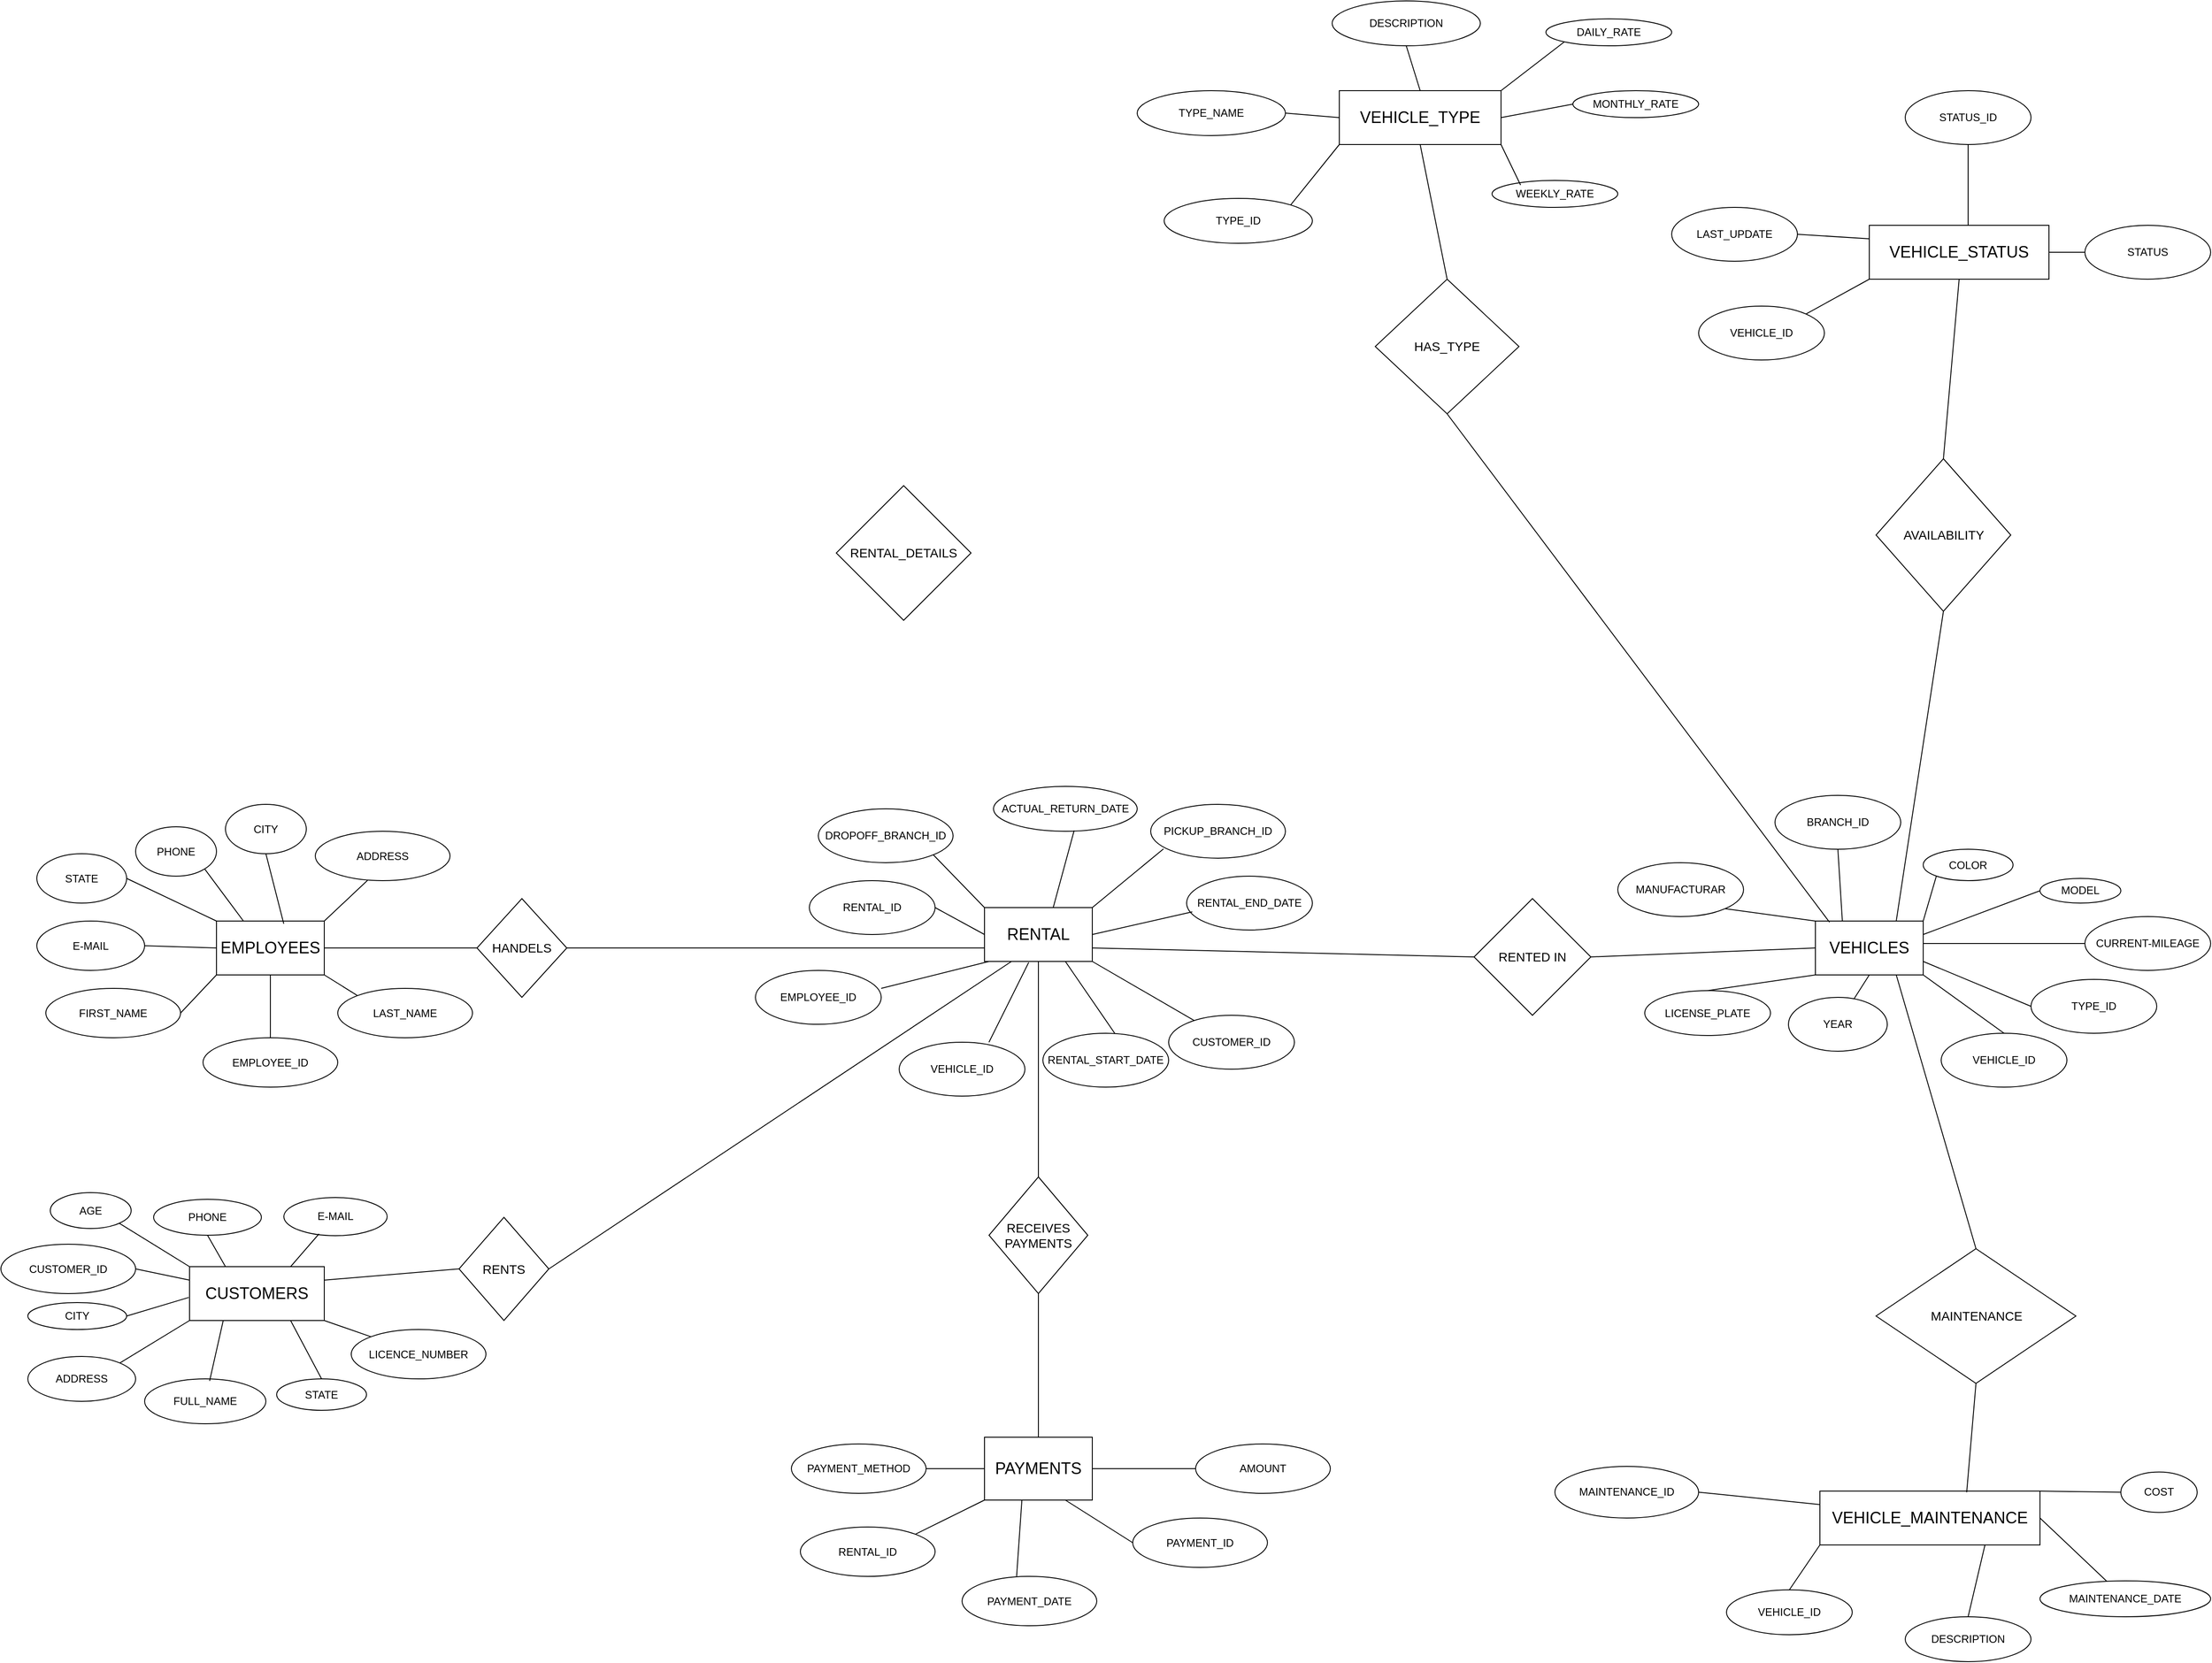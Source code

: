 <mxfile version="24.7.17">
  <diagram id="C5RBs43oDa-KdzZeNtuy" name="Page-1">
    <mxGraphModel dx="2550" dy="1856" grid="1" gridSize="10" guides="1" tooltips="1" connect="1" arrows="1" fold="1" page="1" pageScale="1" pageWidth="827" pageHeight="1169" math="0" shadow="0">
      <root>
        <mxCell id="WIyWlLk6GJQsqaUBKTNV-0" />
        <mxCell id="WIyWlLk6GJQsqaUBKTNV-1" parent="WIyWlLk6GJQsqaUBKTNV-0" />
        <mxCell id="lY9ykRblTHQBcWYiNTN7-0" value="&lt;font style=&quot;font-size: 18px;&quot;&gt;RENTAL&lt;/font&gt;" style="rounded=0;whiteSpace=wrap;html=1;direction=west;" vertex="1" parent="WIyWlLk6GJQsqaUBKTNV-1">
          <mxGeometry x="275" y="240" width="120" height="60" as="geometry" />
        </mxCell>
        <mxCell id="lY9ykRblTHQBcWYiNTN7-1" value="RENTAL_END_DATE" style="ellipse;whiteSpace=wrap;html=1;" vertex="1" parent="WIyWlLk6GJQsqaUBKTNV-1">
          <mxGeometry x="500" y="205" width="140" height="60" as="geometry" />
        </mxCell>
        <mxCell id="lY9ykRblTHQBcWYiNTN7-2" value="" style="endArrow=none;html=1;rounded=0;entryX=0.045;entryY=0.662;entryDx=0;entryDy=0;entryPerimeter=0;exitX=0;exitY=0.5;exitDx=0;exitDy=0;" edge="1" parent="WIyWlLk6GJQsqaUBKTNV-1" source="lY9ykRblTHQBcWYiNTN7-0" target="lY9ykRblTHQBcWYiNTN7-1">
          <mxGeometry width="50" height="50" relative="1" as="geometry">
            <mxPoint x="380" y="310" as="sourcePoint" />
            <mxPoint x="430" y="260" as="targetPoint" />
          </mxGeometry>
        </mxCell>
        <mxCell id="lY9ykRblTHQBcWYiNTN7-3" value="RENTAL_START_DATE" style="ellipse;whiteSpace=wrap;html=1;" vertex="1" parent="WIyWlLk6GJQsqaUBKTNV-1">
          <mxGeometry x="340" y="380" width="140" height="60" as="geometry" />
        </mxCell>
        <mxCell id="lY9ykRblTHQBcWYiNTN7-4" value="" style="endArrow=none;html=1;rounded=0;entryX=0.25;entryY=0;entryDx=0;entryDy=0;exitX=0.571;exitY=0;exitDx=0;exitDy=0;exitPerimeter=0;" edge="1" parent="WIyWlLk6GJQsqaUBKTNV-1" source="lY9ykRblTHQBcWYiNTN7-3" target="lY9ykRblTHQBcWYiNTN7-0">
          <mxGeometry width="50" height="50" relative="1" as="geometry">
            <mxPoint x="410" y="330" as="sourcePoint" />
            <mxPoint x="460" y="280" as="targetPoint" />
          </mxGeometry>
        </mxCell>
        <mxCell id="lY9ykRblTHQBcWYiNTN7-6" value="RENTAL_ID" style="ellipse;whiteSpace=wrap;html=1;" vertex="1" parent="WIyWlLk6GJQsqaUBKTNV-1">
          <mxGeometry x="80" y="210" width="140" height="60" as="geometry" />
        </mxCell>
        <mxCell id="lY9ykRblTHQBcWYiNTN7-7" value="ACTUAL_RETURN_DATE" style="ellipse;whiteSpace=wrap;html=1;" vertex="1" parent="WIyWlLk6GJQsqaUBKTNV-1">
          <mxGeometry x="285" y="105" width="160" height="50" as="geometry" />
        </mxCell>
        <mxCell id="lY9ykRblTHQBcWYiNTN7-9" value="" style="endArrow=none;html=1;rounded=0;exitX=0.561;exitY=0.986;exitDx=0;exitDy=0;exitPerimeter=0;entryX=0.362;entryY=1.005;entryDx=0;entryDy=0;entryPerimeter=0;" edge="1" parent="WIyWlLk6GJQsqaUBKTNV-1" source="lY9ykRblTHQBcWYiNTN7-7" target="lY9ykRblTHQBcWYiNTN7-0">
          <mxGeometry width="50" height="50" relative="1" as="geometry">
            <mxPoint x="410" y="330" as="sourcePoint" />
            <mxPoint x="460" y="280" as="targetPoint" />
          </mxGeometry>
        </mxCell>
        <mxCell id="lY9ykRblTHQBcWYiNTN7-11" value="" style="endArrow=none;html=1;rounded=0;exitX=1;exitY=0.5;exitDx=0;exitDy=0;entryX=1;entryY=0.5;entryDx=0;entryDy=0;" edge="1" parent="WIyWlLk6GJQsqaUBKTNV-1" source="lY9ykRblTHQBcWYiNTN7-6" target="lY9ykRblTHQBcWYiNTN7-0">
          <mxGeometry width="50" height="50" relative="1" as="geometry">
            <mxPoint x="410" y="330" as="sourcePoint" />
            <mxPoint x="460" y="280" as="targetPoint" />
          </mxGeometry>
        </mxCell>
        <mxCell id="lY9ykRblTHQBcWYiNTN7-12" value="EMPLOYEE_ID" style="ellipse;whiteSpace=wrap;html=1;" vertex="1" parent="WIyWlLk6GJQsqaUBKTNV-1">
          <mxGeometry x="20" y="310" width="140" height="60" as="geometry" />
        </mxCell>
        <mxCell id="lY9ykRblTHQBcWYiNTN7-13" value="" style="endArrow=none;html=1;rounded=0;exitX=1;exitY=0.333;exitDx=0;exitDy=0;exitPerimeter=0;" edge="1" parent="WIyWlLk6GJQsqaUBKTNV-1" source="lY9ykRblTHQBcWYiNTN7-12">
          <mxGeometry width="50" height="50" relative="1" as="geometry">
            <mxPoint x="410" y="330" as="sourcePoint" />
            <mxPoint x="280" y="300" as="targetPoint" />
          </mxGeometry>
        </mxCell>
        <mxCell id="lY9ykRblTHQBcWYiNTN7-14" value="CUSTOMER_ID" style="ellipse;whiteSpace=wrap;html=1;" vertex="1" parent="WIyWlLk6GJQsqaUBKTNV-1">
          <mxGeometry x="480" y="360" width="140" height="60" as="geometry" />
        </mxCell>
        <mxCell id="lY9ykRblTHQBcWYiNTN7-15" value="" style="endArrow=none;html=1;rounded=0;exitX=0;exitY=0;exitDx=0;exitDy=0;" edge="1" parent="WIyWlLk6GJQsqaUBKTNV-1" source="lY9ykRblTHQBcWYiNTN7-0" target="lY9ykRblTHQBcWYiNTN7-14">
          <mxGeometry width="50" height="50" relative="1" as="geometry">
            <mxPoint x="410" y="330" as="sourcePoint" />
            <mxPoint x="460" y="280" as="targetPoint" />
          </mxGeometry>
        </mxCell>
        <mxCell id="lY9ykRblTHQBcWYiNTN7-18" value="VEHICLE_ID" style="ellipse;whiteSpace=wrap;html=1;" vertex="1" parent="WIyWlLk6GJQsqaUBKTNV-1">
          <mxGeometry x="180" y="390" width="140" height="60" as="geometry" />
        </mxCell>
        <mxCell id="lY9ykRblTHQBcWYiNTN7-19" value="DROPOFF_BRANCH_ID" style="ellipse;whiteSpace=wrap;html=1;" vertex="1" parent="WIyWlLk6GJQsqaUBKTNV-1">
          <mxGeometry x="90" y="130" width="150" height="60" as="geometry" />
        </mxCell>
        <mxCell id="lY9ykRblTHQBcWYiNTN7-20" value="" style="endArrow=none;html=1;rounded=0;exitX=0.714;exitY=0;exitDx=0;exitDy=0;exitPerimeter=0;entryX=0.59;entryY=-0.018;entryDx=0;entryDy=0;entryPerimeter=0;" edge="1" parent="WIyWlLk6GJQsqaUBKTNV-1" source="lY9ykRblTHQBcWYiNTN7-18" target="lY9ykRblTHQBcWYiNTN7-0">
          <mxGeometry width="50" height="50" relative="1" as="geometry">
            <mxPoint x="390" y="310" as="sourcePoint" />
            <mxPoint x="440" y="260" as="targetPoint" />
          </mxGeometry>
        </mxCell>
        <mxCell id="lY9ykRblTHQBcWYiNTN7-23" value="" style="endArrow=none;html=1;rounded=0;exitX=1;exitY=1;exitDx=0;exitDy=0;entryX=1;entryY=1;entryDx=0;entryDy=0;" edge="1" parent="WIyWlLk6GJQsqaUBKTNV-1" source="lY9ykRblTHQBcWYiNTN7-19" target="lY9ykRblTHQBcWYiNTN7-0">
          <mxGeometry width="50" height="50" relative="1" as="geometry">
            <mxPoint x="390" y="310" as="sourcePoint" />
            <mxPoint x="440" y="260" as="targetPoint" />
          </mxGeometry>
        </mxCell>
        <mxCell id="lY9ykRblTHQBcWYiNTN7-24" value="PICKUP_BRANCH_ID" style="ellipse;whiteSpace=wrap;html=1;" vertex="1" parent="WIyWlLk6GJQsqaUBKTNV-1">
          <mxGeometry x="460" y="125" width="150" height="60" as="geometry" />
        </mxCell>
        <mxCell id="lY9ykRblTHQBcWYiNTN7-27" value="" style="endArrow=none;html=1;rounded=0;entryX=0.095;entryY=0.827;entryDx=0;entryDy=0;entryPerimeter=0;exitX=0;exitY=1;exitDx=0;exitDy=0;" edge="1" parent="WIyWlLk6GJQsqaUBKTNV-1" source="lY9ykRblTHQBcWYiNTN7-0" target="lY9ykRblTHQBcWYiNTN7-24">
          <mxGeometry width="50" height="50" relative="1" as="geometry">
            <mxPoint x="390" y="310" as="sourcePoint" />
            <mxPoint x="440" y="260" as="targetPoint" />
          </mxGeometry>
        </mxCell>
        <mxCell id="lY9ykRblTHQBcWYiNTN7-28" value="" style="endArrow=none;html=1;rounded=0;entryX=0.5;entryY=0;entryDx=0;entryDy=0;exitX=0.5;exitY=0;exitDx=0;exitDy=0;" edge="1" parent="WIyWlLk6GJQsqaUBKTNV-1" source="lY9ykRblTHQBcWYiNTN7-29" target="lY9ykRblTHQBcWYiNTN7-0">
          <mxGeometry width="50" height="50" relative="1" as="geometry">
            <mxPoint x="330" y="490" as="sourcePoint" />
            <mxPoint x="400" y="330" as="targetPoint" />
          </mxGeometry>
        </mxCell>
        <mxCell id="lY9ykRblTHQBcWYiNTN7-29" value="&lt;font style=&quot;font-size: 14px;&quot;&gt;RECEIVES PAYMENTS&lt;/font&gt;" style="rhombus;whiteSpace=wrap;html=1;" vertex="1" parent="WIyWlLk6GJQsqaUBKTNV-1">
          <mxGeometry x="280" y="540" width="110" height="130" as="geometry" />
        </mxCell>
        <mxCell id="lY9ykRblTHQBcWYiNTN7-30" value="" style="endArrow=none;html=1;rounded=0;entryX=0.5;entryY=1;entryDx=0;entryDy=0;exitX=0.5;exitY=0;exitDx=0;exitDy=0;" edge="1" parent="WIyWlLk6GJQsqaUBKTNV-1" source="lY9ykRblTHQBcWYiNTN7-31" target="lY9ykRblTHQBcWYiNTN7-29">
          <mxGeometry width="50" height="50" relative="1" as="geometry">
            <mxPoint x="350" y="830" as="sourcePoint" />
            <mxPoint x="400" y="730" as="targetPoint" />
          </mxGeometry>
        </mxCell>
        <mxCell id="lY9ykRblTHQBcWYiNTN7-31" value="&lt;font style=&quot;font-size: 18px;&quot;&gt;PAYMENTS&lt;/font&gt;" style="rounded=0;whiteSpace=wrap;html=1;" vertex="1" parent="WIyWlLk6GJQsqaUBKTNV-1">
          <mxGeometry x="275" y="830" width="120" height="70" as="geometry" />
        </mxCell>
        <mxCell id="lY9ykRblTHQBcWYiNTN7-34" value="AMOUNT" style="ellipse;whiteSpace=wrap;html=1;" vertex="1" parent="WIyWlLk6GJQsqaUBKTNV-1">
          <mxGeometry x="510" y="837.5" width="150" height="55" as="geometry" />
        </mxCell>
        <mxCell id="lY9ykRblTHQBcWYiNTN7-35" value="PAYMENT_METHOD" style="ellipse;whiteSpace=wrap;html=1;" vertex="1" parent="WIyWlLk6GJQsqaUBKTNV-1">
          <mxGeometry x="60" y="837.5" width="150" height="55" as="geometry" />
        </mxCell>
        <mxCell id="lY9ykRblTHQBcWYiNTN7-36" value="RENTAL_ID" style="ellipse;whiteSpace=wrap;html=1;" vertex="1" parent="WIyWlLk6GJQsqaUBKTNV-1">
          <mxGeometry x="70" y="930" width="150" height="55" as="geometry" />
        </mxCell>
        <mxCell id="lY9ykRblTHQBcWYiNTN7-37" value="PAYMENT_ID" style="ellipse;whiteSpace=wrap;html=1;" vertex="1" parent="WIyWlLk6GJQsqaUBKTNV-1">
          <mxGeometry x="440" y="920" width="150" height="55" as="geometry" />
        </mxCell>
        <mxCell id="lY9ykRblTHQBcWYiNTN7-38" value="PAYMENT_DATE" style="ellipse;whiteSpace=wrap;html=1;" vertex="1" parent="WIyWlLk6GJQsqaUBKTNV-1">
          <mxGeometry x="250" y="985" width="150" height="55" as="geometry" />
        </mxCell>
        <mxCell id="lY9ykRblTHQBcWYiNTN7-39" value="" style="endArrow=none;html=1;rounded=0;entryX=0;entryY=0.5;entryDx=0;entryDy=0;exitX=1;exitY=0.5;exitDx=0;exitDy=0;" edge="1" parent="WIyWlLk6GJQsqaUBKTNV-1" source="lY9ykRblTHQBcWYiNTN7-31" target="lY9ykRblTHQBcWYiNTN7-34">
          <mxGeometry width="50" height="50" relative="1" as="geometry">
            <mxPoint x="350" y="940" as="sourcePoint" />
            <mxPoint x="400" y="890" as="targetPoint" />
          </mxGeometry>
        </mxCell>
        <mxCell id="lY9ykRblTHQBcWYiNTN7-40" value="" style="endArrow=none;html=1;rounded=0;entryX=0;entryY=0.5;entryDx=0;entryDy=0;exitX=0.75;exitY=1;exitDx=0;exitDy=0;" edge="1" parent="WIyWlLk6GJQsqaUBKTNV-1" source="lY9ykRblTHQBcWYiNTN7-31" target="lY9ykRblTHQBcWYiNTN7-37">
          <mxGeometry width="50" height="50" relative="1" as="geometry">
            <mxPoint x="350" y="940" as="sourcePoint" />
            <mxPoint x="400" y="890" as="targetPoint" />
          </mxGeometry>
        </mxCell>
        <mxCell id="lY9ykRblTHQBcWYiNTN7-41" value="" style="endArrow=none;html=1;rounded=0;entryX=0.405;entryY=-0.002;entryDx=0;entryDy=0;exitX=0.347;exitY=0.995;exitDx=0;exitDy=0;exitPerimeter=0;entryPerimeter=0;" edge="1" parent="WIyWlLk6GJQsqaUBKTNV-1" source="lY9ykRblTHQBcWYiNTN7-31" target="lY9ykRblTHQBcWYiNTN7-38">
          <mxGeometry width="50" height="50" relative="1" as="geometry">
            <mxPoint x="375" y="910" as="sourcePoint" />
            <mxPoint x="450" y="958" as="targetPoint" />
          </mxGeometry>
        </mxCell>
        <mxCell id="lY9ykRblTHQBcWYiNTN7-42" value="" style="endArrow=none;html=1;rounded=0;entryX=0;entryY=1;entryDx=0;entryDy=0;exitX=1;exitY=0;exitDx=0;exitDy=0;" edge="1" parent="WIyWlLk6GJQsqaUBKTNV-1" source="lY9ykRblTHQBcWYiNTN7-36" target="lY9ykRblTHQBcWYiNTN7-31">
          <mxGeometry width="50" height="50" relative="1" as="geometry">
            <mxPoint x="385" y="920" as="sourcePoint" />
            <mxPoint x="460" y="968" as="targetPoint" />
          </mxGeometry>
        </mxCell>
        <mxCell id="lY9ykRblTHQBcWYiNTN7-44" value="" style="endArrow=none;html=1;rounded=0;entryX=0;entryY=0.5;entryDx=0;entryDy=0;exitX=1;exitY=0.5;exitDx=0;exitDy=0;" edge="1" parent="WIyWlLk6GJQsqaUBKTNV-1" source="lY9ykRblTHQBcWYiNTN7-35" target="lY9ykRblTHQBcWYiNTN7-31">
          <mxGeometry width="50" height="50" relative="1" as="geometry">
            <mxPoint x="350" y="940" as="sourcePoint" />
            <mxPoint x="400" y="890" as="targetPoint" />
          </mxGeometry>
        </mxCell>
        <mxCell id="lY9ykRblTHQBcWYiNTN7-45" value="&lt;font style=&quot;font-size: 14px;&quot;&gt;HANDELS&lt;/font&gt;" style="rhombus;whiteSpace=wrap;html=1;" vertex="1" parent="WIyWlLk6GJQsqaUBKTNV-1">
          <mxGeometry x="-290" y="230" width="100" height="110" as="geometry" />
        </mxCell>
        <mxCell id="lY9ykRblTHQBcWYiNTN7-46" value="" style="endArrow=none;html=1;rounded=0;exitX=1;exitY=0.5;exitDx=0;exitDy=0;entryX=1;entryY=0.25;entryDx=0;entryDy=0;" edge="1" parent="WIyWlLk6GJQsqaUBKTNV-1" source="lY9ykRblTHQBcWYiNTN7-45" target="lY9ykRblTHQBcWYiNTN7-0">
          <mxGeometry width="50" height="50" relative="1" as="geometry">
            <mxPoint x="300" y="290" as="sourcePoint" />
            <mxPoint x="350" y="240" as="targetPoint" />
          </mxGeometry>
        </mxCell>
        <mxCell id="lY9ykRblTHQBcWYiNTN7-47" value="&lt;font style=&quot;font-size: 18px;&quot;&gt;EMPLOYEES&lt;/font&gt;" style="rounded=0;whiteSpace=wrap;html=1;" vertex="1" parent="WIyWlLk6GJQsqaUBKTNV-1">
          <mxGeometry x="-580" y="255" width="120" height="60" as="geometry" />
        </mxCell>
        <mxCell id="lY9ykRblTHQBcWYiNTN7-48" value="" style="endArrow=none;html=1;rounded=0;entryX=0;entryY=0.5;entryDx=0;entryDy=0;exitX=1;exitY=0.5;exitDx=0;exitDy=0;" edge="1" parent="WIyWlLk6GJQsqaUBKTNV-1" source="lY9ykRblTHQBcWYiNTN7-47" target="lY9ykRblTHQBcWYiNTN7-45">
          <mxGeometry width="50" height="50" relative="1" as="geometry">
            <mxPoint x="-70" y="290" as="sourcePoint" />
            <mxPoint x="-20" y="240" as="targetPoint" />
          </mxGeometry>
        </mxCell>
        <mxCell id="lY9ykRblTHQBcWYiNTN7-50" value="EMPLOYEE_ID" style="ellipse;whiteSpace=wrap;html=1;" vertex="1" parent="WIyWlLk6GJQsqaUBKTNV-1">
          <mxGeometry x="-595" y="385" width="150" height="55" as="geometry" />
        </mxCell>
        <mxCell id="lY9ykRblTHQBcWYiNTN7-51" value="E-MAIL" style="ellipse;whiteSpace=wrap;html=1;" vertex="1" parent="WIyWlLk6GJQsqaUBKTNV-1">
          <mxGeometry x="-780" y="255" width="120" height="55" as="geometry" />
        </mxCell>
        <mxCell id="lY9ykRblTHQBcWYiNTN7-52" value="FIRST_NAME" style="ellipse;whiteSpace=wrap;html=1;" vertex="1" parent="WIyWlLk6GJQsqaUBKTNV-1">
          <mxGeometry x="-770" y="330" width="150" height="55" as="geometry" />
        </mxCell>
        <mxCell id="lY9ykRblTHQBcWYiNTN7-53" value="LAST_NAME" style="ellipse;whiteSpace=wrap;html=1;" vertex="1" parent="WIyWlLk6GJQsqaUBKTNV-1">
          <mxGeometry x="-445" y="330" width="150" height="55" as="geometry" />
        </mxCell>
        <mxCell id="lY9ykRblTHQBcWYiNTN7-54" value="PHONE" style="ellipse;whiteSpace=wrap;html=1;" vertex="1" parent="WIyWlLk6GJQsqaUBKTNV-1">
          <mxGeometry x="-670" y="150" width="90" height="55" as="geometry" />
        </mxCell>
        <mxCell id="lY9ykRblTHQBcWYiNTN7-55" value="ADDRESS" style="ellipse;whiteSpace=wrap;html=1;" vertex="1" parent="WIyWlLk6GJQsqaUBKTNV-1">
          <mxGeometry x="-470" y="155" width="150" height="55" as="geometry" />
        </mxCell>
        <mxCell id="lY9ykRblTHQBcWYiNTN7-56" value="STATE" style="ellipse;whiteSpace=wrap;html=1;" vertex="1" parent="WIyWlLk6GJQsqaUBKTNV-1">
          <mxGeometry x="-780" y="180" width="100" height="55" as="geometry" />
        </mxCell>
        <mxCell id="lY9ykRblTHQBcWYiNTN7-57" value="CITY" style="ellipse;whiteSpace=wrap;html=1;" vertex="1" parent="WIyWlLk6GJQsqaUBKTNV-1">
          <mxGeometry x="-570" y="125" width="90" height="55" as="geometry" />
        </mxCell>
        <mxCell id="lY9ykRblTHQBcWYiNTN7-61" value="" style="endArrow=none;html=1;rounded=0;entryX=0.388;entryY=0.993;entryDx=0;entryDy=0;entryPerimeter=0;exitX=1;exitY=0;exitDx=0;exitDy=0;" edge="1" parent="WIyWlLk6GJQsqaUBKTNV-1" source="lY9ykRblTHQBcWYiNTN7-47" target="lY9ykRblTHQBcWYiNTN7-55">
          <mxGeometry width="50" height="50" relative="1" as="geometry">
            <mxPoint x="-430" y="290" as="sourcePoint" />
            <mxPoint x="-380" y="240" as="targetPoint" />
          </mxGeometry>
        </mxCell>
        <mxCell id="lY9ykRblTHQBcWYiNTN7-62" value="" style="endArrow=none;html=1;rounded=0;exitX=0.624;exitY=0.05;exitDx=0;exitDy=0;exitPerimeter=0;entryX=0.5;entryY=1;entryDx=0;entryDy=0;" edge="1" parent="WIyWlLk6GJQsqaUBKTNV-1" source="lY9ykRblTHQBcWYiNTN7-47" target="lY9ykRblTHQBcWYiNTN7-57">
          <mxGeometry width="50" height="50" relative="1" as="geometry">
            <mxPoint x="-430" y="290" as="sourcePoint" />
            <mxPoint x="-380" y="240" as="targetPoint" />
          </mxGeometry>
        </mxCell>
        <mxCell id="lY9ykRblTHQBcWYiNTN7-63" value="" style="endArrow=none;html=1;rounded=0;exitX=0.5;exitY=0;exitDx=0;exitDy=0;entryX=0.5;entryY=1;entryDx=0;entryDy=0;" edge="1" parent="WIyWlLk6GJQsqaUBKTNV-1" source="lY9ykRblTHQBcWYiNTN7-50" target="lY9ykRblTHQBcWYiNTN7-47">
          <mxGeometry width="50" height="50" relative="1" as="geometry">
            <mxPoint x="-430" y="290" as="sourcePoint" />
            <mxPoint x="-380" y="240" as="targetPoint" />
          </mxGeometry>
        </mxCell>
        <mxCell id="lY9ykRblTHQBcWYiNTN7-64" value="" style="endArrow=none;html=1;rounded=0;exitX=0;exitY=0;exitDx=0;exitDy=0;entryX=1;entryY=1;entryDx=0;entryDy=0;" edge="1" parent="WIyWlLk6GJQsqaUBKTNV-1" source="lY9ykRblTHQBcWYiNTN7-53" target="lY9ykRblTHQBcWYiNTN7-47">
          <mxGeometry width="50" height="50" relative="1" as="geometry">
            <mxPoint x="-430" y="290" as="sourcePoint" />
            <mxPoint x="-380" y="240" as="targetPoint" />
          </mxGeometry>
        </mxCell>
        <mxCell id="lY9ykRblTHQBcWYiNTN7-65" value="" style="endArrow=none;html=1;rounded=0;entryX=0;entryY=1;entryDx=0;entryDy=0;exitX=1;exitY=0.5;exitDx=0;exitDy=0;" edge="1" parent="WIyWlLk6GJQsqaUBKTNV-1" source="lY9ykRblTHQBcWYiNTN7-52" target="lY9ykRblTHQBcWYiNTN7-47">
          <mxGeometry width="50" height="50" relative="1" as="geometry">
            <mxPoint x="-430" y="290" as="sourcePoint" />
            <mxPoint x="-380" y="240" as="targetPoint" />
          </mxGeometry>
        </mxCell>
        <mxCell id="lY9ykRblTHQBcWYiNTN7-66" value="" style="endArrow=none;html=1;rounded=0;exitX=0;exitY=0.5;exitDx=0;exitDy=0;entryX=1;entryY=0.5;entryDx=0;entryDy=0;" edge="1" parent="WIyWlLk6GJQsqaUBKTNV-1" source="lY9ykRblTHQBcWYiNTN7-47" target="lY9ykRblTHQBcWYiNTN7-51">
          <mxGeometry width="50" height="50" relative="1" as="geometry">
            <mxPoint x="-430" y="290" as="sourcePoint" />
            <mxPoint x="-380" y="240" as="targetPoint" />
          </mxGeometry>
        </mxCell>
        <mxCell id="lY9ykRblTHQBcWYiNTN7-67" value="" style="endArrow=none;html=1;rounded=0;entryX=1;entryY=1;entryDx=0;entryDy=0;exitX=0.25;exitY=0;exitDx=0;exitDy=0;" edge="1" parent="WIyWlLk6GJQsqaUBKTNV-1" source="lY9ykRblTHQBcWYiNTN7-47" target="lY9ykRblTHQBcWYiNTN7-54">
          <mxGeometry width="50" height="50" relative="1" as="geometry">
            <mxPoint x="-430" y="290" as="sourcePoint" />
            <mxPoint x="-380" y="240" as="targetPoint" />
          </mxGeometry>
        </mxCell>
        <mxCell id="lY9ykRblTHQBcWYiNTN7-68" value="" style="endArrow=none;html=1;rounded=0;exitX=0;exitY=0;exitDx=0;exitDy=0;entryX=1;entryY=0.5;entryDx=0;entryDy=0;" edge="1" parent="WIyWlLk6GJQsqaUBKTNV-1" source="lY9ykRblTHQBcWYiNTN7-47" target="lY9ykRblTHQBcWYiNTN7-56">
          <mxGeometry width="50" height="50" relative="1" as="geometry">
            <mxPoint x="-430" y="290" as="sourcePoint" />
            <mxPoint x="-380" y="240" as="targetPoint" />
          </mxGeometry>
        </mxCell>
        <mxCell id="lY9ykRblTHQBcWYiNTN7-69" value="&lt;font style=&quot;font-size: 14px;&quot;&gt;RENTS&lt;/font&gt;" style="rhombus;whiteSpace=wrap;html=1;" vertex="1" parent="WIyWlLk6GJQsqaUBKTNV-1">
          <mxGeometry x="-310" y="585" width="100" height="115" as="geometry" />
        </mxCell>
        <mxCell id="lY9ykRblTHQBcWYiNTN7-70" value="" style="endArrow=none;html=1;rounded=0;exitX=1;exitY=0.5;exitDx=0;exitDy=0;entryX=0.75;entryY=0;entryDx=0;entryDy=0;" edge="1" parent="WIyWlLk6GJQsqaUBKTNV-1" source="lY9ykRblTHQBcWYiNTN7-69" target="lY9ykRblTHQBcWYiNTN7-0">
          <mxGeometry width="50" height="50" relative="1" as="geometry">
            <mxPoint x="90" y="700" as="sourcePoint" />
            <mxPoint x="280" y="320" as="targetPoint" />
          </mxGeometry>
        </mxCell>
        <mxCell id="lY9ykRblTHQBcWYiNTN7-71" value="&lt;font style=&quot;font-size: 18px;&quot;&gt;CUSTOMERS&lt;/font&gt;" style="rounded=0;whiteSpace=wrap;html=1;" vertex="1" parent="WIyWlLk6GJQsqaUBKTNV-1">
          <mxGeometry x="-610" y="640" width="150" height="60" as="geometry" />
        </mxCell>
        <mxCell id="lY9ykRblTHQBcWYiNTN7-72" value="" style="endArrow=none;html=1;rounded=0;exitX=1;exitY=0.25;exitDx=0;exitDy=0;entryX=0;entryY=0.5;entryDx=0;entryDy=0;" edge="1" parent="WIyWlLk6GJQsqaUBKTNV-1" source="lY9ykRblTHQBcWYiNTN7-71" target="lY9ykRblTHQBcWYiNTN7-69">
          <mxGeometry width="50" height="50" relative="1" as="geometry">
            <mxPoint x="-210" y="670" as="sourcePoint" />
            <mxPoint x="-160" y="620" as="targetPoint" />
          </mxGeometry>
        </mxCell>
        <mxCell id="lY9ykRblTHQBcWYiNTN7-73" value="CUSTOMER_ID" style="ellipse;whiteSpace=wrap;html=1;" vertex="1" parent="WIyWlLk6GJQsqaUBKTNV-1">
          <mxGeometry x="-820" y="615" width="150" height="55" as="geometry" />
        </mxCell>
        <mxCell id="lY9ykRblTHQBcWYiNTN7-74" value="ADDRESS" style="ellipse;whiteSpace=wrap;html=1;" vertex="1" parent="WIyWlLk6GJQsqaUBKTNV-1">
          <mxGeometry x="-790" y="740" width="120" height="50" as="geometry" />
        </mxCell>
        <mxCell id="lY9ykRblTHQBcWYiNTN7-75" value="FULL_NAME&lt;span style=&quot;color: rgba(0, 0, 0, 0); font-family: monospace; font-size: 0px; text-align: start; text-wrap: nowrap;&quot;&gt;%3CmxGraphModel%3E%3Croot%3E%3CmxCell%20id%3D%220%22%2F%3E%3CmxCell%20id%3D%221%22%20parent%3D%220%22%2F%3E%3CmxCell%20id%3D%222%22%20value%3D%22CUSTOMER_ID%22%20style%3D%22ellipse%3BwhiteSpace%3Dwrap%3Bhtml%3D1%3B%22%20vertex%3D%221%22%20parent%3D%221%22%3E%3CmxGeometry%20x%3D%22-840%22%20y%3D%22645%22%20width%3D%22150%22%20height%3D%2255%22%20as%3D%22geometry%22%2F%3E%3C%2FmxCell%3E%3C%2Froot%3E%3C%2FmxGraphModel%3E&lt;/span&gt;" style="ellipse;whiteSpace=wrap;html=1;" vertex="1" parent="WIyWlLk6GJQsqaUBKTNV-1">
          <mxGeometry x="-660" y="765" width="135" height="50" as="geometry" />
        </mxCell>
        <mxCell id="lY9ykRblTHQBcWYiNTN7-76" value="PHONE" style="ellipse;whiteSpace=wrap;html=1;" vertex="1" parent="WIyWlLk6GJQsqaUBKTNV-1">
          <mxGeometry x="-650" y="565" width="120" height="40" as="geometry" />
        </mxCell>
        <mxCell id="lY9ykRblTHQBcWYiNTN7-77" value="AGE" style="ellipse;whiteSpace=wrap;html=1;" vertex="1" parent="WIyWlLk6GJQsqaUBKTNV-1">
          <mxGeometry x="-765" y="557.5" width="90" height="40" as="geometry" />
        </mxCell>
        <mxCell id="lY9ykRblTHQBcWYiNTN7-78" value="E-MAIL" style="ellipse;whiteSpace=wrap;html=1;" vertex="1" parent="WIyWlLk6GJQsqaUBKTNV-1">
          <mxGeometry x="-505" y="563" width="115" height="42.5" as="geometry" />
        </mxCell>
        <mxCell id="lY9ykRblTHQBcWYiNTN7-79" value="LICENCE_NUMBER" style="ellipse;whiteSpace=wrap;html=1;" vertex="1" parent="WIyWlLk6GJQsqaUBKTNV-1">
          <mxGeometry x="-430" y="710" width="150" height="55" as="geometry" />
        </mxCell>
        <mxCell id="lY9ykRblTHQBcWYiNTN7-80" value="STATE" style="ellipse;whiteSpace=wrap;html=1;" vertex="1" parent="WIyWlLk6GJQsqaUBKTNV-1">
          <mxGeometry x="-513" y="765" width="100" height="35" as="geometry" />
        </mxCell>
        <mxCell id="lY9ykRblTHQBcWYiNTN7-81" value="CITY" style="ellipse;whiteSpace=wrap;html=1;" vertex="1" parent="WIyWlLk6GJQsqaUBKTNV-1">
          <mxGeometry x="-790" y="680" width="110" height="30" as="geometry" />
        </mxCell>
        <mxCell id="lY9ykRblTHQBcWYiNTN7-82" value="" style="endArrow=none;html=1;rounded=0;exitX=1;exitY=0.5;exitDx=0;exitDy=0;entryX=-0.006;entryY=0.572;entryDx=0;entryDy=0;entryPerimeter=0;" edge="1" parent="WIyWlLk6GJQsqaUBKTNV-1" source="lY9ykRblTHQBcWYiNTN7-81" target="lY9ykRblTHQBcWYiNTN7-71">
          <mxGeometry width="50" height="50" relative="1" as="geometry">
            <mxPoint x="-540" y="700" as="sourcePoint" />
            <mxPoint x="-490" y="650" as="targetPoint" />
          </mxGeometry>
        </mxCell>
        <mxCell id="lY9ykRblTHQBcWYiNTN7-83" value="" style="endArrow=none;html=1;rounded=0;exitX=1;exitY=0;exitDx=0;exitDy=0;entryX=0;entryY=1;entryDx=0;entryDy=0;" edge="1" parent="WIyWlLk6GJQsqaUBKTNV-1" source="lY9ykRblTHQBcWYiNTN7-74" target="lY9ykRblTHQBcWYiNTN7-71">
          <mxGeometry width="50" height="50" relative="1" as="geometry">
            <mxPoint x="-540" y="700" as="sourcePoint" />
            <mxPoint x="-490" y="650" as="targetPoint" />
          </mxGeometry>
        </mxCell>
        <mxCell id="lY9ykRblTHQBcWYiNTN7-84" value="" style="endArrow=none;html=1;rounded=0;entryX=0.536;entryY=0.045;entryDx=0;entryDy=0;entryPerimeter=0;exitX=0.25;exitY=1;exitDx=0;exitDy=0;" edge="1" parent="WIyWlLk6GJQsqaUBKTNV-1" source="lY9ykRblTHQBcWYiNTN7-71" target="lY9ykRblTHQBcWYiNTN7-75">
          <mxGeometry width="50" height="50" relative="1" as="geometry">
            <mxPoint x="-540" y="700" as="sourcePoint" />
            <mxPoint x="-490" y="650" as="targetPoint" />
          </mxGeometry>
        </mxCell>
        <mxCell id="lY9ykRblTHQBcWYiNTN7-85" value="" style="endArrow=none;html=1;rounded=0;exitX=0.5;exitY=0;exitDx=0;exitDy=0;entryX=0.75;entryY=1;entryDx=0;entryDy=0;" edge="1" parent="WIyWlLk6GJQsqaUBKTNV-1" source="lY9ykRblTHQBcWYiNTN7-80" target="lY9ykRblTHQBcWYiNTN7-71">
          <mxGeometry width="50" height="50" relative="1" as="geometry">
            <mxPoint x="-540" y="700" as="sourcePoint" />
            <mxPoint x="-490" y="650" as="targetPoint" />
          </mxGeometry>
        </mxCell>
        <mxCell id="lY9ykRblTHQBcWYiNTN7-86" value="" style="endArrow=none;html=1;rounded=0;entryX=0;entryY=0;entryDx=0;entryDy=0;exitX=1;exitY=1;exitDx=0;exitDy=0;" edge="1" parent="WIyWlLk6GJQsqaUBKTNV-1" source="lY9ykRblTHQBcWYiNTN7-71" target="lY9ykRblTHQBcWYiNTN7-79">
          <mxGeometry width="50" height="50" relative="1" as="geometry">
            <mxPoint x="-540" y="700" as="sourcePoint" />
            <mxPoint x="-490" y="650" as="targetPoint" />
          </mxGeometry>
        </mxCell>
        <mxCell id="lY9ykRblTHQBcWYiNTN7-87" value="" style="endArrow=none;html=1;rounded=0;entryX=1;entryY=0.5;entryDx=0;entryDy=0;exitX=0;exitY=0.25;exitDx=0;exitDy=0;" edge="1" parent="WIyWlLk6GJQsqaUBKTNV-1" source="lY9ykRblTHQBcWYiNTN7-71" target="lY9ykRblTHQBcWYiNTN7-73">
          <mxGeometry width="50" height="50" relative="1" as="geometry">
            <mxPoint x="-540" y="700" as="sourcePoint" />
            <mxPoint x="-490" y="650" as="targetPoint" />
          </mxGeometry>
        </mxCell>
        <mxCell id="lY9ykRblTHQBcWYiNTN7-88" value="" style="endArrow=none;html=1;rounded=0;entryX=1;entryY=1;entryDx=0;entryDy=0;exitX=0;exitY=0;exitDx=0;exitDy=0;" edge="1" parent="WIyWlLk6GJQsqaUBKTNV-1" source="lY9ykRblTHQBcWYiNTN7-71" target="lY9ykRblTHQBcWYiNTN7-77">
          <mxGeometry width="50" height="50" relative="1" as="geometry">
            <mxPoint x="-540" y="700" as="sourcePoint" />
            <mxPoint x="-490" y="650" as="targetPoint" />
          </mxGeometry>
        </mxCell>
        <mxCell id="lY9ykRblTHQBcWYiNTN7-89" value="" style="endArrow=none;html=1;rounded=0;entryX=0.5;entryY=1;entryDx=0;entryDy=0;" edge="1" parent="WIyWlLk6GJQsqaUBKTNV-1" target="lY9ykRblTHQBcWYiNTN7-76">
          <mxGeometry width="50" height="50" relative="1" as="geometry">
            <mxPoint x="-570" y="640" as="sourcePoint" />
            <mxPoint x="-490" y="650" as="targetPoint" />
          </mxGeometry>
        </mxCell>
        <mxCell id="lY9ykRblTHQBcWYiNTN7-90" value="" style="endArrow=none;html=1;rounded=0;entryX=0.34;entryY=0.953;entryDx=0;entryDy=0;entryPerimeter=0;exitX=0.75;exitY=0;exitDx=0;exitDy=0;" edge="1" parent="WIyWlLk6GJQsqaUBKTNV-1" source="lY9ykRblTHQBcWYiNTN7-71" target="lY9ykRblTHQBcWYiNTN7-78">
          <mxGeometry width="50" height="50" relative="1" as="geometry">
            <mxPoint x="-540" y="700" as="sourcePoint" />
            <mxPoint x="-490" y="650" as="targetPoint" />
          </mxGeometry>
        </mxCell>
        <mxCell id="lY9ykRblTHQBcWYiNTN7-91" value="&lt;font style=&quot;font-size: 14px;&quot;&gt;RENTED IN&lt;/font&gt;" style="rhombus;whiteSpace=wrap;html=1;" vertex="1" parent="WIyWlLk6GJQsqaUBKTNV-1">
          <mxGeometry x="820" y="230" width="130" height="130" as="geometry" />
        </mxCell>
        <mxCell id="lY9ykRblTHQBcWYiNTN7-92" value="" style="endArrow=none;html=1;rounded=0;exitX=0;exitY=0.25;exitDx=0;exitDy=0;entryX=0;entryY=0.5;entryDx=0;entryDy=0;" edge="1" parent="WIyWlLk6GJQsqaUBKTNV-1" source="lY9ykRblTHQBcWYiNTN7-0" target="lY9ykRblTHQBcWYiNTN7-91">
          <mxGeometry width="50" height="50" relative="1" as="geometry">
            <mxPoint x="680" y="307.5" as="sourcePoint" />
            <mxPoint x="730" y="257.5" as="targetPoint" />
          </mxGeometry>
        </mxCell>
        <mxCell id="lY9ykRblTHQBcWYiNTN7-93" value="&lt;font style=&quot;font-size: 18px;&quot;&gt;VEHICLES&lt;/font&gt;" style="rounded=0;whiteSpace=wrap;html=1;" vertex="1" parent="WIyWlLk6GJQsqaUBKTNV-1">
          <mxGeometry x="1200" y="255" width="120" height="60" as="geometry" />
        </mxCell>
        <mxCell id="lY9ykRblTHQBcWYiNTN7-94" value="VEHICLE_ID" style="ellipse;whiteSpace=wrap;html=1;" vertex="1" parent="WIyWlLk6GJQsqaUBKTNV-1">
          <mxGeometry x="1340" y="380" width="140" height="60" as="geometry" />
        </mxCell>
        <mxCell id="lY9ykRblTHQBcWYiNTN7-95" value="TYPE_ID" style="ellipse;whiteSpace=wrap;html=1;" vertex="1" parent="WIyWlLk6GJQsqaUBKTNV-1">
          <mxGeometry x="1440" y="320" width="140" height="60" as="geometry" />
        </mxCell>
        <mxCell id="lY9ykRblTHQBcWYiNTN7-96" value="BRANCH_ID" style="ellipse;whiteSpace=wrap;html=1;" vertex="1" parent="WIyWlLk6GJQsqaUBKTNV-1">
          <mxGeometry x="1155" y="115" width="140" height="60" as="geometry" />
        </mxCell>
        <mxCell id="lY9ykRblTHQBcWYiNTN7-97" value="CURRENT-MILEAGE" style="ellipse;whiteSpace=wrap;html=1;" vertex="1" parent="WIyWlLk6GJQsqaUBKTNV-1">
          <mxGeometry x="1500" y="250" width="140" height="60" as="geometry" />
        </mxCell>
        <mxCell id="lY9ykRblTHQBcWYiNTN7-98" value="COLOR" style="ellipse;whiteSpace=wrap;html=1;" vertex="1" parent="WIyWlLk6GJQsqaUBKTNV-1">
          <mxGeometry x="1320" y="175" width="100" height="35" as="geometry" />
        </mxCell>
        <mxCell id="lY9ykRblTHQBcWYiNTN7-99" value="MODEL" style="ellipse;whiteSpace=wrap;html=1;" vertex="1" parent="WIyWlLk6GJQsqaUBKTNV-1">
          <mxGeometry x="1450" y="207.5" width="90" height="27.5" as="geometry" />
        </mxCell>
        <mxCell id="lY9ykRblTHQBcWYiNTN7-100" value="YEAR" style="ellipse;whiteSpace=wrap;html=1;" vertex="1" parent="WIyWlLk6GJQsqaUBKTNV-1">
          <mxGeometry x="1170" y="340" width="110" height="60" as="geometry" />
        </mxCell>
        <mxCell id="lY9ykRblTHQBcWYiNTN7-101" value="LICENSE_PLATE" style="ellipse;whiteSpace=wrap;html=1;" vertex="1" parent="WIyWlLk6GJQsqaUBKTNV-1">
          <mxGeometry x="1010" y="332.5" width="140" height="50" as="geometry" />
        </mxCell>
        <mxCell id="lY9ykRblTHQBcWYiNTN7-102" value="MANUFACTURAR" style="ellipse;whiteSpace=wrap;html=1;" vertex="1" parent="WIyWlLk6GJQsqaUBKTNV-1">
          <mxGeometry x="980" y="190" width="140" height="60" as="geometry" />
        </mxCell>
        <mxCell id="lY9ykRblTHQBcWYiNTN7-103" value="" style="endArrow=none;html=1;rounded=0;exitX=1;exitY=0.5;exitDx=0;exitDy=0;entryX=0;entryY=0.5;entryDx=0;entryDy=0;" edge="1" parent="WIyWlLk6GJQsqaUBKTNV-1" source="lY9ykRblTHQBcWYiNTN7-91" target="lY9ykRblTHQBcWYiNTN7-93">
          <mxGeometry width="50" height="50" relative="1" as="geometry">
            <mxPoint x="1340" y="390" as="sourcePoint" />
            <mxPoint x="1390" y="340" as="targetPoint" />
          </mxGeometry>
        </mxCell>
        <mxCell id="lY9ykRblTHQBcWYiNTN7-104" value="" style="endArrow=none;html=1;rounded=0;entryX=1;entryY=1;entryDx=0;entryDy=0;exitX=0;exitY=0;exitDx=0;exitDy=0;" edge="1" parent="WIyWlLk6GJQsqaUBKTNV-1" source="lY9ykRblTHQBcWYiNTN7-93" target="lY9ykRblTHQBcWYiNTN7-102">
          <mxGeometry width="50" height="50" relative="1" as="geometry">
            <mxPoint x="1340" y="390" as="sourcePoint" />
            <mxPoint x="1390" y="340" as="targetPoint" />
          </mxGeometry>
        </mxCell>
        <mxCell id="lY9ykRblTHQBcWYiNTN7-105" value="" style="endArrow=none;html=1;rounded=0;entryX=0.5;entryY=1;entryDx=0;entryDy=0;exitX=0.25;exitY=0;exitDx=0;exitDy=0;" edge="1" parent="WIyWlLk6GJQsqaUBKTNV-1" source="lY9ykRblTHQBcWYiNTN7-93" target="lY9ykRblTHQBcWYiNTN7-96">
          <mxGeometry width="50" height="50" relative="1" as="geometry">
            <mxPoint x="1110" y="240" as="sourcePoint" />
            <mxPoint x="1160" y="190" as="targetPoint" />
          </mxGeometry>
        </mxCell>
        <mxCell id="lY9ykRblTHQBcWYiNTN7-106" value="" style="endArrow=none;html=1;rounded=0;entryX=0.5;entryY=1;entryDx=0;entryDy=0;" edge="1" parent="WIyWlLk6GJQsqaUBKTNV-1" source="lY9ykRblTHQBcWYiNTN7-100" target="lY9ykRblTHQBcWYiNTN7-93">
          <mxGeometry width="50" height="50" relative="1" as="geometry">
            <mxPoint x="1110" y="240" as="sourcePoint" />
            <mxPoint x="1160" y="190" as="targetPoint" />
          </mxGeometry>
        </mxCell>
        <mxCell id="lY9ykRblTHQBcWYiNTN7-107" value="" style="endArrow=none;html=1;rounded=0;exitX=0;exitY=1;exitDx=0;exitDy=0;entryX=0.5;entryY=0;entryDx=0;entryDy=0;" edge="1" parent="WIyWlLk6GJQsqaUBKTNV-1" source="lY9ykRblTHQBcWYiNTN7-93" target="lY9ykRblTHQBcWYiNTN7-101">
          <mxGeometry width="50" height="50" relative="1" as="geometry">
            <mxPoint x="1110" y="240" as="sourcePoint" />
            <mxPoint x="1160" y="190" as="targetPoint" />
          </mxGeometry>
        </mxCell>
        <mxCell id="lY9ykRblTHQBcWYiNTN7-108" value="" style="endArrow=none;html=1;rounded=0;entryX=0;entryY=1;entryDx=0;entryDy=0;exitX=1;exitY=0;exitDx=0;exitDy=0;" edge="1" parent="WIyWlLk6GJQsqaUBKTNV-1" source="lY9ykRblTHQBcWYiNTN7-93" target="lY9ykRblTHQBcWYiNTN7-98">
          <mxGeometry width="50" height="50" relative="1" as="geometry">
            <mxPoint x="1110" y="300" as="sourcePoint" />
            <mxPoint x="1160" y="250" as="targetPoint" />
          </mxGeometry>
        </mxCell>
        <mxCell id="lY9ykRblTHQBcWYiNTN7-109" value="" style="endArrow=none;html=1;rounded=0;exitX=1;exitY=0.25;exitDx=0;exitDy=0;entryX=0;entryY=0.5;entryDx=0;entryDy=0;" edge="1" parent="WIyWlLk6GJQsqaUBKTNV-1" source="lY9ykRblTHQBcWYiNTN7-93" target="lY9ykRblTHQBcWYiNTN7-99">
          <mxGeometry width="50" height="50" relative="1" as="geometry">
            <mxPoint x="1110" y="300" as="sourcePoint" />
            <mxPoint x="1160" y="250" as="targetPoint" />
          </mxGeometry>
        </mxCell>
        <mxCell id="lY9ykRblTHQBcWYiNTN7-111" value="" style="endArrow=none;html=1;rounded=0;exitX=0;exitY=0.5;exitDx=0;exitDy=0;" edge="1" parent="WIyWlLk6GJQsqaUBKTNV-1" source="lY9ykRblTHQBcWYiNTN7-97">
          <mxGeometry width="50" height="50" relative="1" as="geometry">
            <mxPoint x="1110" y="300" as="sourcePoint" />
            <mxPoint x="1320" y="280" as="targetPoint" />
          </mxGeometry>
        </mxCell>
        <mxCell id="lY9ykRblTHQBcWYiNTN7-112" value="" style="endArrow=none;html=1;rounded=0;exitX=0;exitY=0.5;exitDx=0;exitDy=0;entryX=1;entryY=0.75;entryDx=0;entryDy=0;" edge="1" parent="WIyWlLk6GJQsqaUBKTNV-1" source="lY9ykRblTHQBcWYiNTN7-95" target="lY9ykRblTHQBcWYiNTN7-93">
          <mxGeometry width="50" height="50" relative="1" as="geometry">
            <mxPoint x="1110" y="300" as="sourcePoint" />
            <mxPoint x="1160" y="250" as="targetPoint" />
          </mxGeometry>
        </mxCell>
        <mxCell id="lY9ykRblTHQBcWYiNTN7-113" value="" style="endArrow=none;html=1;rounded=0;entryX=1;entryY=1;entryDx=0;entryDy=0;exitX=0.5;exitY=0;exitDx=0;exitDy=0;" edge="1" parent="WIyWlLk6GJQsqaUBKTNV-1" source="lY9ykRblTHQBcWYiNTN7-94" target="lY9ykRblTHQBcWYiNTN7-93">
          <mxGeometry width="50" height="50" relative="1" as="geometry">
            <mxPoint x="1110" y="300" as="sourcePoint" />
            <mxPoint x="1160" y="250" as="targetPoint" />
          </mxGeometry>
        </mxCell>
        <mxCell id="lY9ykRblTHQBcWYiNTN7-133" value="&lt;font style=&quot;font-size: 18px;&quot;&gt;VEHICLE_MAINTENANCE&lt;/font&gt;" style="rounded=0;whiteSpace=wrap;html=1;" vertex="1" parent="WIyWlLk6GJQsqaUBKTNV-1">
          <mxGeometry x="1205" y="890" width="245" height="60" as="geometry" />
        </mxCell>
        <mxCell id="lY9ykRblTHQBcWYiNTN7-136" value="COST" style="ellipse;whiteSpace=wrap;html=1;" vertex="1" parent="WIyWlLk6GJQsqaUBKTNV-1">
          <mxGeometry x="1540" y="868.75" width="85" height="45" as="geometry" />
        </mxCell>
        <mxCell id="lY9ykRblTHQBcWYiNTN7-140" value="&lt;font style=&quot;font-size: 12px;&quot;&gt;MAINTENANCE_DATE&lt;/font&gt;" style="ellipse;whiteSpace=wrap;html=1;" vertex="1" parent="WIyWlLk6GJQsqaUBKTNV-1">
          <mxGeometry x="1450" y="990" width="190" height="40" as="geometry" />
        </mxCell>
        <mxCell id="lY9ykRblTHQBcWYiNTN7-141" value="VEHICLE_ID" style="ellipse;whiteSpace=wrap;html=1;" vertex="1" parent="WIyWlLk6GJQsqaUBKTNV-1">
          <mxGeometry x="1101" y="1000" width="140" height="50" as="geometry" />
        </mxCell>
        <mxCell id="lY9ykRblTHQBcWYiNTN7-142" value="&lt;font style=&quot;font-size: 12px;&quot;&gt;MAINTENANCE_ID&lt;/font&gt;" style="ellipse;whiteSpace=wrap;html=1;" vertex="1" parent="WIyWlLk6GJQsqaUBKTNV-1">
          <mxGeometry x="910" y="862.5" width="160" height="57.5" as="geometry" />
        </mxCell>
        <mxCell id="lY9ykRblTHQBcWYiNTN7-145" value="" style="endArrow=none;html=1;rounded=0;entryX=0;entryY=0.5;entryDx=0;entryDy=0;exitX=1;exitY=0;exitDx=0;exitDy=0;" edge="1" parent="WIyWlLk6GJQsqaUBKTNV-1" source="lY9ykRblTHQBcWYiNTN7-133" target="lY9ykRblTHQBcWYiNTN7-136">
          <mxGeometry width="50" height="50" relative="1" as="geometry">
            <mxPoint x="1095" y="875" as="sourcePoint" />
            <mxPoint x="1145" y="825" as="targetPoint" />
          </mxGeometry>
        </mxCell>
        <mxCell id="lY9ykRblTHQBcWYiNTN7-146" value="" style="endArrow=none;html=1;rounded=0;entryX=1;entryY=0.5;entryDx=0;entryDy=0;" edge="1" parent="WIyWlLk6GJQsqaUBKTNV-1" source="lY9ykRblTHQBcWYiNTN7-140" target="lY9ykRblTHQBcWYiNTN7-133">
          <mxGeometry width="50" height="50" relative="1" as="geometry">
            <mxPoint x="1095" y="875" as="sourcePoint" />
            <mxPoint x="1145" y="825" as="targetPoint" />
          </mxGeometry>
        </mxCell>
        <mxCell id="lY9ykRblTHQBcWYiNTN7-147" value="" style="endArrow=none;html=1;rounded=0;exitX=0;exitY=1;exitDx=0;exitDy=0;entryX=0.5;entryY=0;entryDx=0;entryDy=0;" edge="1" parent="WIyWlLk6GJQsqaUBKTNV-1" source="lY9ykRblTHQBcWYiNTN7-133" target="lY9ykRblTHQBcWYiNTN7-141">
          <mxGeometry width="50" height="50" relative="1" as="geometry">
            <mxPoint x="1095" y="875" as="sourcePoint" />
            <mxPoint x="1145" y="825" as="targetPoint" />
          </mxGeometry>
        </mxCell>
        <mxCell id="lY9ykRblTHQBcWYiNTN7-155" value="" style="endArrow=none;html=1;rounded=0;entryX=0;entryY=0.25;entryDx=0;entryDy=0;exitX=1;exitY=0.5;exitDx=0;exitDy=0;" edge="1" parent="WIyWlLk6GJQsqaUBKTNV-1" source="lY9ykRblTHQBcWYiNTN7-142" target="lY9ykRblTHQBcWYiNTN7-133">
          <mxGeometry width="50" height="50" relative="1" as="geometry">
            <mxPoint x="1170" y="1050" as="sourcePoint" />
            <mxPoint x="1220" y="1000" as="targetPoint" />
          </mxGeometry>
        </mxCell>
        <mxCell id="lY9ykRblTHQBcWYiNTN7-156" value="DESCRIPTION" style="ellipse;whiteSpace=wrap;html=1;" vertex="1" parent="WIyWlLk6GJQsqaUBKTNV-1">
          <mxGeometry x="1300" y="1030" width="140" height="50" as="geometry" />
        </mxCell>
        <mxCell id="lY9ykRblTHQBcWYiNTN7-157" value="" style="endArrow=none;html=1;rounded=0;entryX=0.75;entryY=1;entryDx=0;entryDy=0;exitX=0.5;exitY=0;exitDx=0;exitDy=0;" edge="1" parent="WIyWlLk6GJQsqaUBKTNV-1" source="lY9ykRblTHQBcWYiNTN7-156" target="lY9ykRblTHQBcWYiNTN7-133">
          <mxGeometry width="50" height="50" relative="1" as="geometry">
            <mxPoint x="1170" y="1050" as="sourcePoint" />
            <mxPoint x="1220" y="1000" as="targetPoint" />
          </mxGeometry>
        </mxCell>
        <mxCell id="lY9ykRblTHQBcWYiNTN7-159" value="&lt;font style=&quot;font-size: 14px;&quot;&gt;MAINTENANCE&lt;/font&gt;" style="rhombus;whiteSpace=wrap;html=1;" vertex="1" parent="WIyWlLk6GJQsqaUBKTNV-1">
          <mxGeometry x="1267.5" y="620" width="222.5" height="150" as="geometry" />
        </mxCell>
        <mxCell id="lY9ykRblTHQBcWYiNTN7-160" value="" style="endArrow=none;html=1;rounded=0;entryX=0.75;entryY=1;entryDx=0;entryDy=0;exitX=0.5;exitY=0;exitDx=0;exitDy=0;" edge="1" parent="WIyWlLk6GJQsqaUBKTNV-1" source="lY9ykRblTHQBcWYiNTN7-159" target="lY9ykRblTHQBcWYiNTN7-93">
          <mxGeometry width="50" height="50" relative="1" as="geometry">
            <mxPoint x="1320" y="540" as="sourcePoint" />
            <mxPoint x="1370" y="490" as="targetPoint" />
          </mxGeometry>
        </mxCell>
        <mxCell id="lY9ykRblTHQBcWYiNTN7-161" value="" style="endArrow=none;html=1;rounded=0;entryX=0.5;entryY=1;entryDx=0;entryDy=0;exitX=0.667;exitY=0.022;exitDx=0;exitDy=0;exitPerimeter=0;" edge="1" parent="WIyWlLk6GJQsqaUBKTNV-1" source="lY9ykRblTHQBcWYiNTN7-133" target="lY9ykRblTHQBcWYiNTN7-159">
          <mxGeometry width="50" height="50" relative="1" as="geometry">
            <mxPoint x="1380" y="850" as="sourcePoint" />
            <mxPoint x="1430" y="800" as="targetPoint" />
          </mxGeometry>
        </mxCell>
        <mxCell id="lY9ykRblTHQBcWYiNTN7-162" value="&lt;font style=&quot;font-size: 14px;&quot;&gt;AVAILABILITY&lt;/font&gt;" style="rhombus;whiteSpace=wrap;html=1;" vertex="1" parent="WIyWlLk6GJQsqaUBKTNV-1">
          <mxGeometry x="1267.5" y="-260" width="150" height="170" as="geometry" />
        </mxCell>
        <mxCell id="lY9ykRblTHQBcWYiNTN7-164" value="&lt;font style=&quot;font-size: 18px;&quot;&gt;VEHICLE_STATUS&lt;/font&gt;" style="rounded=0;whiteSpace=wrap;html=1;" vertex="1" parent="WIyWlLk6GJQsqaUBKTNV-1">
          <mxGeometry x="1260" y="-520" width="200" height="60" as="geometry" />
        </mxCell>
        <mxCell id="lY9ykRblTHQBcWYiNTN7-165" value="" style="endArrow=none;html=1;rounded=0;entryX=0.5;entryY=1;entryDx=0;entryDy=0;exitX=0.75;exitY=0;exitDx=0;exitDy=0;" edge="1" parent="WIyWlLk6GJQsqaUBKTNV-1" source="lY9ykRblTHQBcWYiNTN7-93" target="lY9ykRblTHQBcWYiNTN7-162">
          <mxGeometry width="50" height="50" relative="1" as="geometry">
            <mxPoint x="1520" y="-40" as="sourcePoint" />
            <mxPoint x="1570" y="-90" as="targetPoint" />
          </mxGeometry>
        </mxCell>
        <mxCell id="lY9ykRblTHQBcWYiNTN7-166" value="" style="endArrow=none;html=1;rounded=0;entryX=0.5;entryY=1;entryDx=0;entryDy=0;exitX=0.5;exitY=0;exitDx=0;exitDy=0;" edge="1" parent="WIyWlLk6GJQsqaUBKTNV-1" source="lY9ykRblTHQBcWYiNTN7-162" target="lY9ykRblTHQBcWYiNTN7-164">
          <mxGeometry width="50" height="50" relative="1" as="geometry">
            <mxPoint x="1380" y="-360" as="sourcePoint" />
            <mxPoint x="1430" y="-410" as="targetPoint" />
          </mxGeometry>
        </mxCell>
        <mxCell id="lY9ykRblTHQBcWYiNTN7-167" value="LAST_UPDATE" style="ellipse;whiteSpace=wrap;html=1;" vertex="1" parent="WIyWlLk6GJQsqaUBKTNV-1">
          <mxGeometry x="1040" y="-540" width="140" height="60" as="geometry" />
        </mxCell>
        <mxCell id="lY9ykRblTHQBcWYiNTN7-168" value="STATUS_ID" style="ellipse;whiteSpace=wrap;html=1;" vertex="1" parent="WIyWlLk6GJQsqaUBKTNV-1">
          <mxGeometry x="1300" y="-670" width="140" height="60" as="geometry" />
        </mxCell>
        <mxCell id="lY9ykRblTHQBcWYiNTN7-169" value="STATUS" style="ellipse;whiteSpace=wrap;html=1;" vertex="1" parent="WIyWlLk6GJQsqaUBKTNV-1">
          <mxGeometry x="1500" y="-520" width="140" height="60" as="geometry" />
        </mxCell>
        <mxCell id="lY9ykRblTHQBcWYiNTN7-170" value="VEHICLE_ID" style="ellipse;whiteSpace=wrap;html=1;" vertex="1" parent="WIyWlLk6GJQsqaUBKTNV-1">
          <mxGeometry x="1070" y="-430" width="140" height="60" as="geometry" />
        </mxCell>
        <mxCell id="lY9ykRblTHQBcWYiNTN7-171" value="" style="endArrow=none;html=1;rounded=0;entryX=0;entryY=1;entryDx=0;entryDy=0;exitX=1;exitY=0;exitDx=0;exitDy=0;" edge="1" parent="WIyWlLk6GJQsqaUBKTNV-1" source="lY9ykRblTHQBcWYiNTN7-170" target="lY9ykRblTHQBcWYiNTN7-164">
          <mxGeometry width="50" height="50" relative="1" as="geometry">
            <mxPoint x="1380" y="-400" as="sourcePoint" />
            <mxPoint x="1430" y="-450" as="targetPoint" />
          </mxGeometry>
        </mxCell>
        <mxCell id="lY9ykRblTHQBcWYiNTN7-172" value="" style="endArrow=none;html=1;rounded=0;entryX=0;entryY=0.5;entryDx=0;entryDy=0;exitX=1;exitY=0.5;exitDx=0;exitDy=0;" edge="1" parent="WIyWlLk6GJQsqaUBKTNV-1" source="lY9ykRblTHQBcWYiNTN7-164" target="lY9ykRblTHQBcWYiNTN7-169">
          <mxGeometry width="50" height="50" relative="1" as="geometry">
            <mxPoint x="1380" y="-400" as="sourcePoint" />
            <mxPoint x="1430" y="-450" as="targetPoint" />
          </mxGeometry>
        </mxCell>
        <mxCell id="lY9ykRblTHQBcWYiNTN7-173" value="" style="endArrow=none;html=1;rounded=0;entryX=0.5;entryY=1;entryDx=0;entryDy=0;" edge="1" parent="WIyWlLk6GJQsqaUBKTNV-1" target="lY9ykRblTHQBcWYiNTN7-168">
          <mxGeometry width="50" height="50" relative="1" as="geometry">
            <mxPoint x="1370" y="-520" as="sourcePoint" />
            <mxPoint x="1430" y="-450" as="targetPoint" />
          </mxGeometry>
        </mxCell>
        <mxCell id="lY9ykRblTHQBcWYiNTN7-174" value="" style="endArrow=none;html=1;rounded=0;entryX=1;entryY=0.5;entryDx=0;entryDy=0;exitX=0;exitY=0.25;exitDx=0;exitDy=0;" edge="1" parent="WIyWlLk6GJQsqaUBKTNV-1" source="lY9ykRblTHQBcWYiNTN7-164" target="lY9ykRblTHQBcWYiNTN7-167">
          <mxGeometry width="50" height="50" relative="1" as="geometry">
            <mxPoint x="1270" y="-490" as="sourcePoint" />
            <mxPoint x="1460" y="-510" as="targetPoint" />
          </mxGeometry>
        </mxCell>
        <mxCell id="lY9ykRblTHQBcWYiNTN7-176" value="&lt;span style=&quot;font-size: 14px;&quot;&gt;HAS_TYPE&lt;/span&gt;" style="rhombus;whiteSpace=wrap;html=1;" vertex="1" parent="WIyWlLk6GJQsqaUBKTNV-1">
          <mxGeometry x="710" y="-460" width="160" height="150" as="geometry" />
        </mxCell>
        <mxCell id="lY9ykRblTHQBcWYiNTN7-177" value="" style="endArrow=none;html=1;rounded=0;exitX=0.131;exitY=0.022;exitDx=0;exitDy=0;exitPerimeter=0;entryX=0.5;entryY=1;entryDx=0;entryDy=0;" edge="1" parent="WIyWlLk6GJQsqaUBKTNV-1" source="lY9ykRblTHQBcWYiNTN7-93" target="lY9ykRblTHQBcWYiNTN7-176">
          <mxGeometry width="50" height="50" relative="1" as="geometry">
            <mxPoint x="900" y="-90" as="sourcePoint" />
            <mxPoint x="950" y="-140" as="targetPoint" />
          </mxGeometry>
        </mxCell>
        <mxCell id="lY9ykRblTHQBcWYiNTN7-178" value="&lt;font style=&quot;font-size: 18px;&quot;&gt;VEHICLE_TYPE&lt;/font&gt;" style="rounded=0;whiteSpace=wrap;html=1;" vertex="1" parent="WIyWlLk6GJQsqaUBKTNV-1">
          <mxGeometry x="670" y="-670" width="180" height="60" as="geometry" />
        </mxCell>
        <mxCell id="lY9ykRblTHQBcWYiNTN7-179" value="" style="endArrow=none;html=1;rounded=0;entryX=0.5;entryY=1;entryDx=0;entryDy=0;exitX=0.5;exitY=0;exitDx=0;exitDy=0;" edge="1" parent="WIyWlLk6GJQsqaUBKTNV-1" source="lY9ykRblTHQBcWYiNTN7-176" target="lY9ykRblTHQBcWYiNTN7-178">
          <mxGeometry width="50" height="50" relative="1" as="geometry">
            <mxPoint x="710" y="-480" as="sourcePoint" />
            <mxPoint x="760" y="-530" as="targetPoint" />
          </mxGeometry>
        </mxCell>
        <mxCell id="lY9ykRblTHQBcWYiNTN7-181" value="TYPE_NAME" style="ellipse;whiteSpace=wrap;html=1;" vertex="1" parent="WIyWlLk6GJQsqaUBKTNV-1">
          <mxGeometry x="445" y="-670" width="165" height="50" as="geometry" />
        </mxCell>
        <mxCell id="lY9ykRblTHQBcWYiNTN7-182" value="TYPE_ID" style="ellipse;whiteSpace=wrap;html=1;" vertex="1" parent="WIyWlLk6GJQsqaUBKTNV-1">
          <mxGeometry x="475" y="-550" width="165" height="50" as="geometry" />
        </mxCell>
        <mxCell id="lY9ykRblTHQBcWYiNTN7-183" value="DESCRIPTION" style="ellipse;whiteSpace=wrap;html=1;" vertex="1" parent="WIyWlLk6GJQsqaUBKTNV-1">
          <mxGeometry x="662" y="-770" width="165" height="50" as="geometry" />
        </mxCell>
        <mxCell id="lY9ykRblTHQBcWYiNTN7-184" value="MONTHLY_RATE" style="ellipse;whiteSpace=wrap;html=1;" vertex="1" parent="WIyWlLk6GJQsqaUBKTNV-1">
          <mxGeometry x="930" y="-670" width="140" height="30" as="geometry" />
        </mxCell>
        <mxCell id="lY9ykRblTHQBcWYiNTN7-185" value="WEEKLY_RATE" style="ellipse;whiteSpace=wrap;html=1;" vertex="1" parent="WIyWlLk6GJQsqaUBKTNV-1">
          <mxGeometry x="840" y="-570" width="140" height="30" as="geometry" />
        </mxCell>
        <mxCell id="lY9ykRblTHQBcWYiNTN7-186" value="DAILY_RATE" style="ellipse;whiteSpace=wrap;html=1;" vertex="1" parent="WIyWlLk6GJQsqaUBKTNV-1">
          <mxGeometry x="900" y="-750" width="140" height="30" as="geometry" />
        </mxCell>
        <mxCell id="lY9ykRblTHQBcWYiNTN7-187" value="" style="endArrow=none;html=1;rounded=0;exitX=1;exitY=0;exitDx=0;exitDy=0;entryX=0;entryY=1;entryDx=0;entryDy=0;" edge="1" parent="WIyWlLk6GJQsqaUBKTNV-1" source="lY9ykRblTHQBcWYiNTN7-182" target="lY9ykRblTHQBcWYiNTN7-178">
          <mxGeometry width="50" height="50" relative="1" as="geometry">
            <mxPoint x="740" y="-560" as="sourcePoint" />
            <mxPoint x="790" y="-610" as="targetPoint" />
          </mxGeometry>
        </mxCell>
        <mxCell id="lY9ykRblTHQBcWYiNTN7-188" value="" style="endArrow=none;html=1;rounded=0;exitX=0.227;exitY=0.17;exitDx=0;exitDy=0;exitPerimeter=0;entryX=1;entryY=1;entryDx=0;entryDy=0;" edge="1" parent="WIyWlLk6GJQsqaUBKTNV-1" source="lY9ykRblTHQBcWYiNTN7-185" target="lY9ykRblTHQBcWYiNTN7-178">
          <mxGeometry width="50" height="50" relative="1" as="geometry">
            <mxPoint x="780" y="-570" as="sourcePoint" />
            <mxPoint x="830" y="-620" as="targetPoint" />
          </mxGeometry>
        </mxCell>
        <mxCell id="lY9ykRblTHQBcWYiNTN7-189" value="" style="endArrow=none;html=1;rounded=0;entryX=0;entryY=1;entryDx=0;entryDy=0;exitX=1;exitY=0;exitDx=0;exitDy=0;" edge="1" parent="WIyWlLk6GJQsqaUBKTNV-1" source="lY9ykRblTHQBcWYiNTN7-178" target="lY9ykRblTHQBcWYiNTN7-186">
          <mxGeometry width="50" height="50" relative="1" as="geometry">
            <mxPoint x="830" y="-590" as="sourcePoint" />
            <mxPoint x="880" y="-640" as="targetPoint" />
          </mxGeometry>
        </mxCell>
        <mxCell id="lY9ykRblTHQBcWYiNTN7-190" value="" style="endArrow=none;html=1;rounded=0;entryX=0;entryY=0.5;entryDx=0;entryDy=0;exitX=1;exitY=0.5;exitDx=0;exitDy=0;" edge="1" parent="WIyWlLk6GJQsqaUBKTNV-1" source="lY9ykRblTHQBcWYiNTN7-178" target="lY9ykRblTHQBcWYiNTN7-184">
          <mxGeometry width="50" height="50" relative="1" as="geometry">
            <mxPoint x="830" y="-590" as="sourcePoint" />
            <mxPoint x="880" y="-640" as="targetPoint" />
          </mxGeometry>
        </mxCell>
        <mxCell id="lY9ykRblTHQBcWYiNTN7-191" value="" style="endArrow=none;html=1;rounded=0;entryX=0.5;entryY=1;entryDx=0;entryDy=0;exitX=0.5;exitY=0;exitDx=0;exitDy=0;" edge="1" parent="WIyWlLk6GJQsqaUBKTNV-1" source="lY9ykRblTHQBcWYiNTN7-178" target="lY9ykRblTHQBcWYiNTN7-183">
          <mxGeometry width="50" height="50" relative="1" as="geometry">
            <mxPoint x="830" y="-590" as="sourcePoint" />
            <mxPoint x="880" y="-640" as="targetPoint" />
          </mxGeometry>
        </mxCell>
        <mxCell id="lY9ykRblTHQBcWYiNTN7-192" value="" style="endArrow=none;html=1;rounded=0;entryX=1;entryY=0.5;entryDx=0;entryDy=0;exitX=0;exitY=0.5;exitDx=0;exitDy=0;" edge="1" parent="WIyWlLk6GJQsqaUBKTNV-1" source="lY9ykRblTHQBcWYiNTN7-178" target="lY9ykRblTHQBcWYiNTN7-181">
          <mxGeometry width="50" height="50" relative="1" as="geometry">
            <mxPoint x="890" y="-590" as="sourcePoint" />
            <mxPoint x="940" y="-640" as="targetPoint" />
          </mxGeometry>
        </mxCell>
        <mxCell id="lY9ykRblTHQBcWYiNTN7-193" value="&lt;font style=&quot;font-size: 14px;&quot;&gt;RENTAL_DETAILS&lt;/font&gt;" style="rhombus;whiteSpace=wrap;html=1;" vertex="1" parent="WIyWlLk6GJQsqaUBKTNV-1">
          <mxGeometry x="110" y="-230" width="150" height="150" as="geometry" />
        </mxCell>
      </root>
    </mxGraphModel>
  </diagram>
</mxfile>
